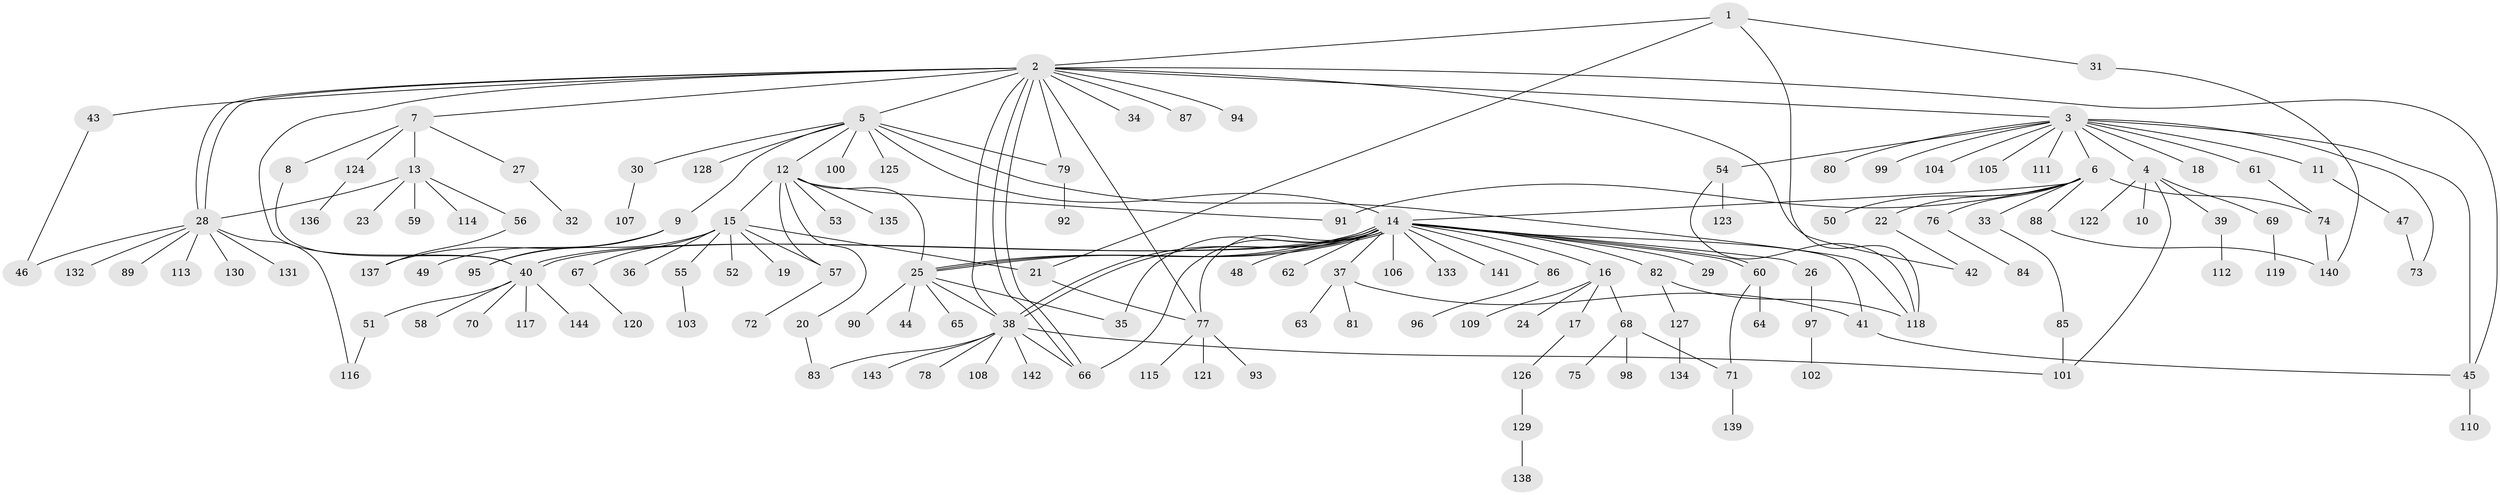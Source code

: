 // coarse degree distribution, {7: 0.03508771929824561, 13: 0.03508771929824561, 1: 0.8596491228070176, 2: 0.017543859649122806, 15: 0.017543859649122806, 10: 0.03508771929824561}
// Generated by graph-tools (version 1.1) at 2025/50/03/04/25 21:50:43]
// undirected, 144 vertices, 185 edges
graph export_dot {
graph [start="1"]
  node [color=gray90,style=filled];
  1;
  2;
  3;
  4;
  5;
  6;
  7;
  8;
  9;
  10;
  11;
  12;
  13;
  14;
  15;
  16;
  17;
  18;
  19;
  20;
  21;
  22;
  23;
  24;
  25;
  26;
  27;
  28;
  29;
  30;
  31;
  32;
  33;
  34;
  35;
  36;
  37;
  38;
  39;
  40;
  41;
  42;
  43;
  44;
  45;
  46;
  47;
  48;
  49;
  50;
  51;
  52;
  53;
  54;
  55;
  56;
  57;
  58;
  59;
  60;
  61;
  62;
  63;
  64;
  65;
  66;
  67;
  68;
  69;
  70;
  71;
  72;
  73;
  74;
  75;
  76;
  77;
  78;
  79;
  80;
  81;
  82;
  83;
  84;
  85;
  86;
  87;
  88;
  89;
  90;
  91;
  92;
  93;
  94;
  95;
  96;
  97;
  98;
  99;
  100;
  101;
  102;
  103;
  104;
  105;
  106;
  107;
  108;
  109;
  110;
  111;
  112;
  113;
  114;
  115;
  116;
  117;
  118;
  119;
  120;
  121;
  122;
  123;
  124;
  125;
  126;
  127;
  128;
  129;
  130;
  131;
  132;
  133;
  134;
  135;
  136;
  137;
  138;
  139;
  140;
  141;
  142;
  143;
  144;
  1 -- 2;
  1 -- 21;
  1 -- 31;
  1 -- 118;
  2 -- 3;
  2 -- 5;
  2 -- 7;
  2 -- 28;
  2 -- 28;
  2 -- 34;
  2 -- 38;
  2 -- 40;
  2 -- 42;
  2 -- 43;
  2 -- 45;
  2 -- 66;
  2 -- 66;
  2 -- 77;
  2 -- 79;
  2 -- 87;
  2 -- 94;
  3 -- 4;
  3 -- 6;
  3 -- 11;
  3 -- 18;
  3 -- 45;
  3 -- 54;
  3 -- 61;
  3 -- 73;
  3 -- 80;
  3 -- 99;
  3 -- 104;
  3 -- 105;
  3 -- 111;
  4 -- 10;
  4 -- 39;
  4 -- 69;
  4 -- 101;
  4 -- 122;
  5 -- 9;
  5 -- 12;
  5 -- 14;
  5 -- 30;
  5 -- 79;
  5 -- 100;
  5 -- 118;
  5 -- 125;
  5 -- 128;
  6 -- 14;
  6 -- 22;
  6 -- 33;
  6 -- 50;
  6 -- 74;
  6 -- 76;
  6 -- 88;
  6 -- 91;
  7 -- 8;
  7 -- 13;
  7 -- 27;
  7 -- 124;
  8 -- 40;
  9 -- 49;
  9 -- 95;
  9 -- 137;
  11 -- 47;
  12 -- 15;
  12 -- 20;
  12 -- 25;
  12 -- 53;
  12 -- 57;
  12 -- 91;
  12 -- 135;
  13 -- 23;
  13 -- 28;
  13 -- 56;
  13 -- 59;
  13 -- 114;
  14 -- 16;
  14 -- 25;
  14 -- 25;
  14 -- 25;
  14 -- 26;
  14 -- 29;
  14 -- 35;
  14 -- 37;
  14 -- 38;
  14 -- 38;
  14 -- 40;
  14 -- 40;
  14 -- 41;
  14 -- 48;
  14 -- 60;
  14 -- 60;
  14 -- 62;
  14 -- 66;
  14 -- 77;
  14 -- 82;
  14 -- 86;
  14 -- 106;
  14 -- 133;
  14 -- 141;
  15 -- 19;
  15 -- 21;
  15 -- 36;
  15 -- 52;
  15 -- 55;
  15 -- 57;
  15 -- 67;
  15 -- 95;
  16 -- 17;
  16 -- 24;
  16 -- 68;
  16 -- 109;
  17 -- 126;
  20 -- 83;
  21 -- 77;
  22 -- 42;
  25 -- 35;
  25 -- 38;
  25 -- 44;
  25 -- 65;
  25 -- 90;
  26 -- 97;
  27 -- 32;
  28 -- 46;
  28 -- 89;
  28 -- 113;
  28 -- 116;
  28 -- 130;
  28 -- 131;
  28 -- 132;
  30 -- 107;
  31 -- 140;
  33 -- 85;
  37 -- 41;
  37 -- 63;
  37 -- 81;
  38 -- 66;
  38 -- 78;
  38 -- 83;
  38 -- 101;
  38 -- 108;
  38 -- 142;
  38 -- 143;
  39 -- 112;
  40 -- 51;
  40 -- 58;
  40 -- 70;
  40 -- 117;
  40 -- 144;
  41 -- 45;
  43 -- 46;
  45 -- 110;
  47 -- 73;
  51 -- 116;
  54 -- 118;
  54 -- 123;
  55 -- 103;
  56 -- 137;
  57 -- 72;
  60 -- 64;
  60 -- 71;
  61 -- 74;
  67 -- 120;
  68 -- 71;
  68 -- 75;
  68 -- 98;
  69 -- 119;
  71 -- 139;
  74 -- 140;
  76 -- 84;
  77 -- 93;
  77 -- 115;
  77 -- 121;
  79 -- 92;
  82 -- 118;
  82 -- 127;
  85 -- 101;
  86 -- 96;
  88 -- 140;
  97 -- 102;
  124 -- 136;
  126 -- 129;
  127 -- 134;
  129 -- 138;
}
